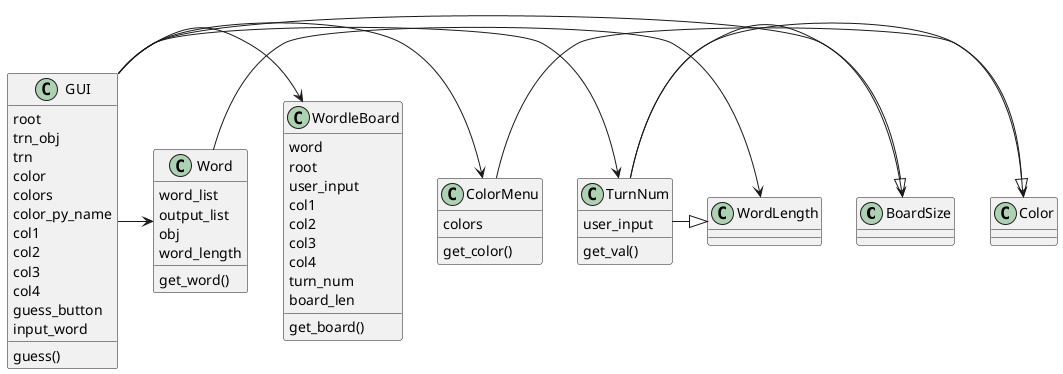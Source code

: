 @startuml
'https://plantuml.com/sequence-diagram

class BoardSize {

}
class Color {

}
class ColorMenu {
colors
get_color()
}
class GUI {
root
trn_obj
trn
color
colors
color_py_name
col1
col2
col3
col4
guess_button
input_word
guess()
}

class TurnNum {
user_input
get_val()
}

class Word {
word_list
output_list
obj
word_length
get_word()
}

class WordleBoard {
word
root
user_input
col1
col2
col3
col4
turn_num
board_len
get_board()
}
class WordLength {

}

TurnNum -|> Color
TurnNum -|> BoardSize
TurnNum -|> WordLength
GUI -> ColorMenu
GUI -> TurnNum
GUI -> WordleBoard
GUI -> Word
GUI -> BoardSize
ColorMenu -> Color
Word -> WordLength
@enduml
